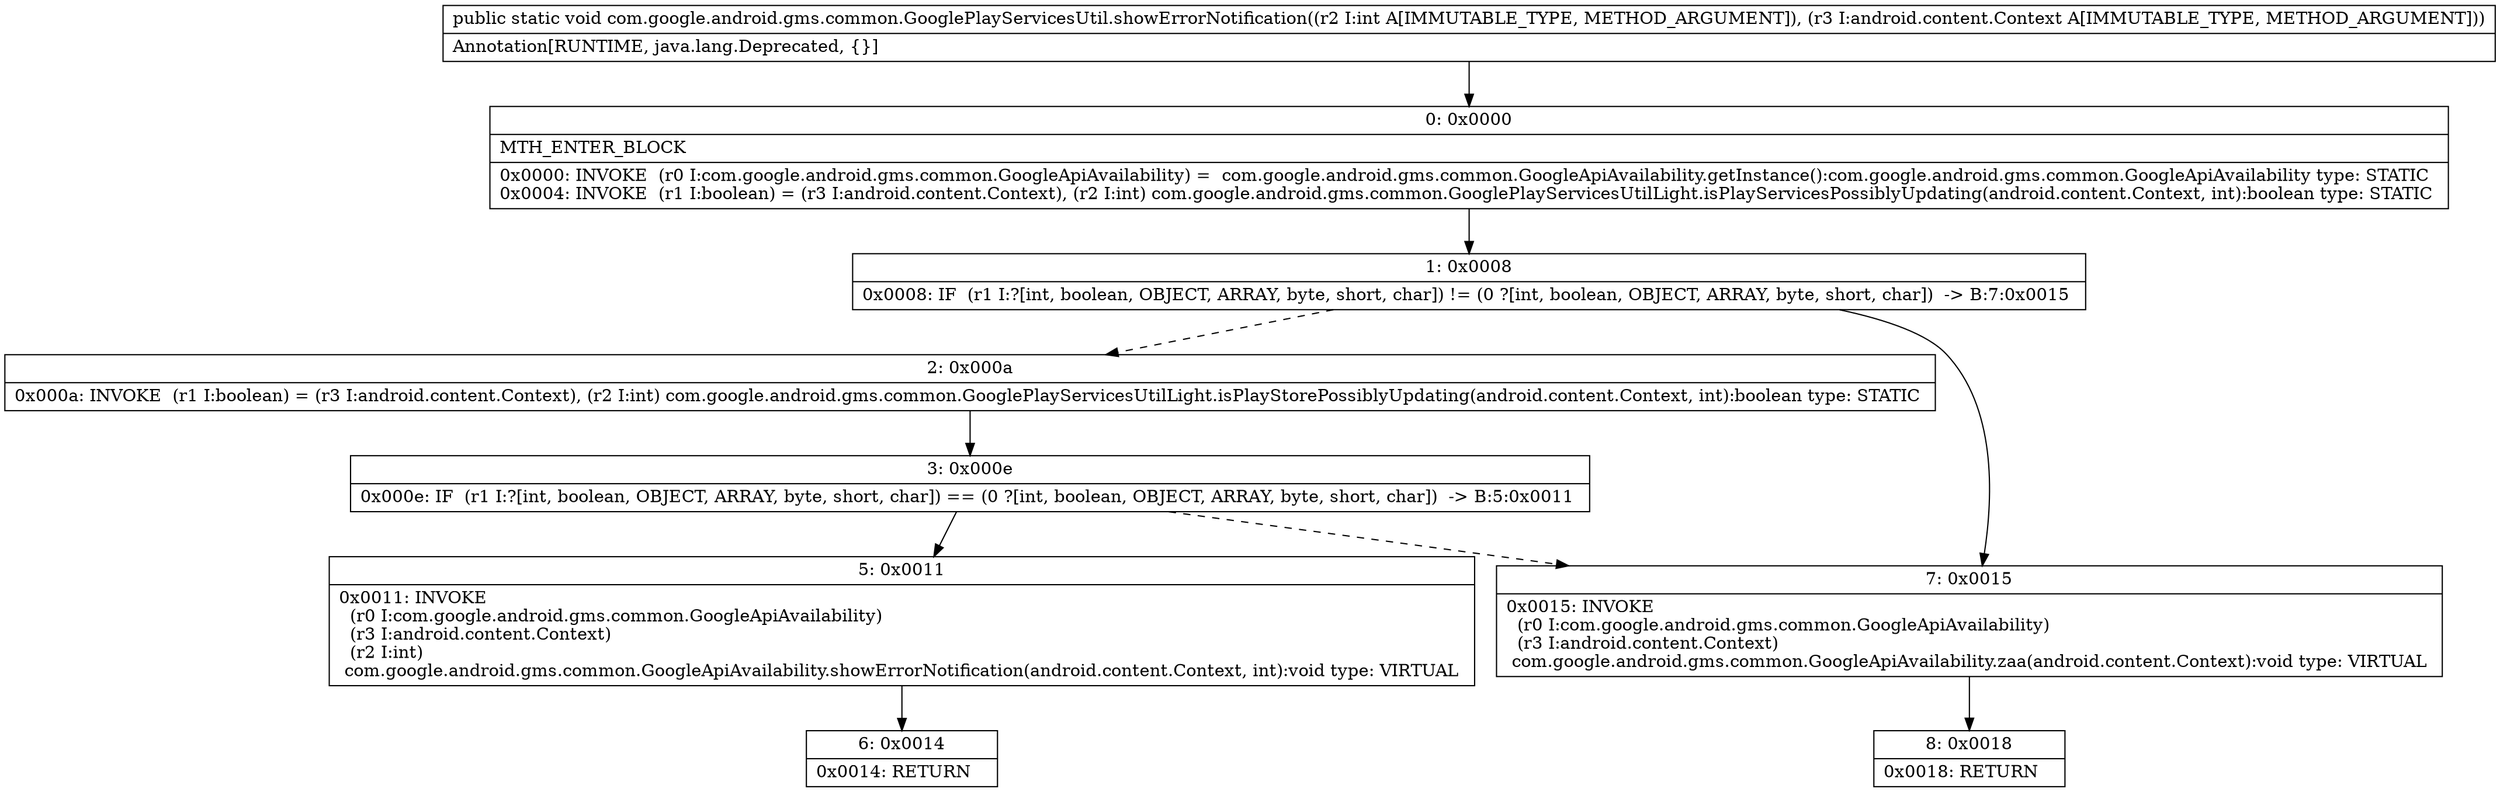 digraph "CFG forcom.google.android.gms.common.GooglePlayServicesUtil.showErrorNotification(ILandroid\/content\/Context;)V" {
Node_0 [shape=record,label="{0\:\ 0x0000|MTH_ENTER_BLOCK\l|0x0000: INVOKE  (r0 I:com.google.android.gms.common.GoogleApiAvailability) =  com.google.android.gms.common.GoogleApiAvailability.getInstance():com.google.android.gms.common.GoogleApiAvailability type: STATIC \l0x0004: INVOKE  (r1 I:boolean) = (r3 I:android.content.Context), (r2 I:int) com.google.android.gms.common.GooglePlayServicesUtilLight.isPlayServicesPossiblyUpdating(android.content.Context, int):boolean type: STATIC \l}"];
Node_1 [shape=record,label="{1\:\ 0x0008|0x0008: IF  (r1 I:?[int, boolean, OBJECT, ARRAY, byte, short, char]) != (0 ?[int, boolean, OBJECT, ARRAY, byte, short, char])  \-\> B:7:0x0015 \l}"];
Node_2 [shape=record,label="{2\:\ 0x000a|0x000a: INVOKE  (r1 I:boolean) = (r3 I:android.content.Context), (r2 I:int) com.google.android.gms.common.GooglePlayServicesUtilLight.isPlayStorePossiblyUpdating(android.content.Context, int):boolean type: STATIC \l}"];
Node_3 [shape=record,label="{3\:\ 0x000e|0x000e: IF  (r1 I:?[int, boolean, OBJECT, ARRAY, byte, short, char]) == (0 ?[int, boolean, OBJECT, ARRAY, byte, short, char])  \-\> B:5:0x0011 \l}"];
Node_5 [shape=record,label="{5\:\ 0x0011|0x0011: INVOKE  \l  (r0 I:com.google.android.gms.common.GoogleApiAvailability)\l  (r3 I:android.content.Context)\l  (r2 I:int)\l com.google.android.gms.common.GoogleApiAvailability.showErrorNotification(android.content.Context, int):void type: VIRTUAL \l}"];
Node_6 [shape=record,label="{6\:\ 0x0014|0x0014: RETURN   \l}"];
Node_7 [shape=record,label="{7\:\ 0x0015|0x0015: INVOKE  \l  (r0 I:com.google.android.gms.common.GoogleApiAvailability)\l  (r3 I:android.content.Context)\l com.google.android.gms.common.GoogleApiAvailability.zaa(android.content.Context):void type: VIRTUAL \l}"];
Node_8 [shape=record,label="{8\:\ 0x0018|0x0018: RETURN   \l}"];
MethodNode[shape=record,label="{public static void com.google.android.gms.common.GooglePlayServicesUtil.showErrorNotification((r2 I:int A[IMMUTABLE_TYPE, METHOD_ARGUMENT]), (r3 I:android.content.Context A[IMMUTABLE_TYPE, METHOD_ARGUMENT]))  | Annotation[RUNTIME, java.lang.Deprecated, \{\}]\l}"];
MethodNode -> Node_0;
Node_0 -> Node_1;
Node_1 -> Node_2[style=dashed];
Node_1 -> Node_7;
Node_2 -> Node_3;
Node_3 -> Node_5;
Node_3 -> Node_7[style=dashed];
Node_5 -> Node_6;
Node_7 -> Node_8;
}


